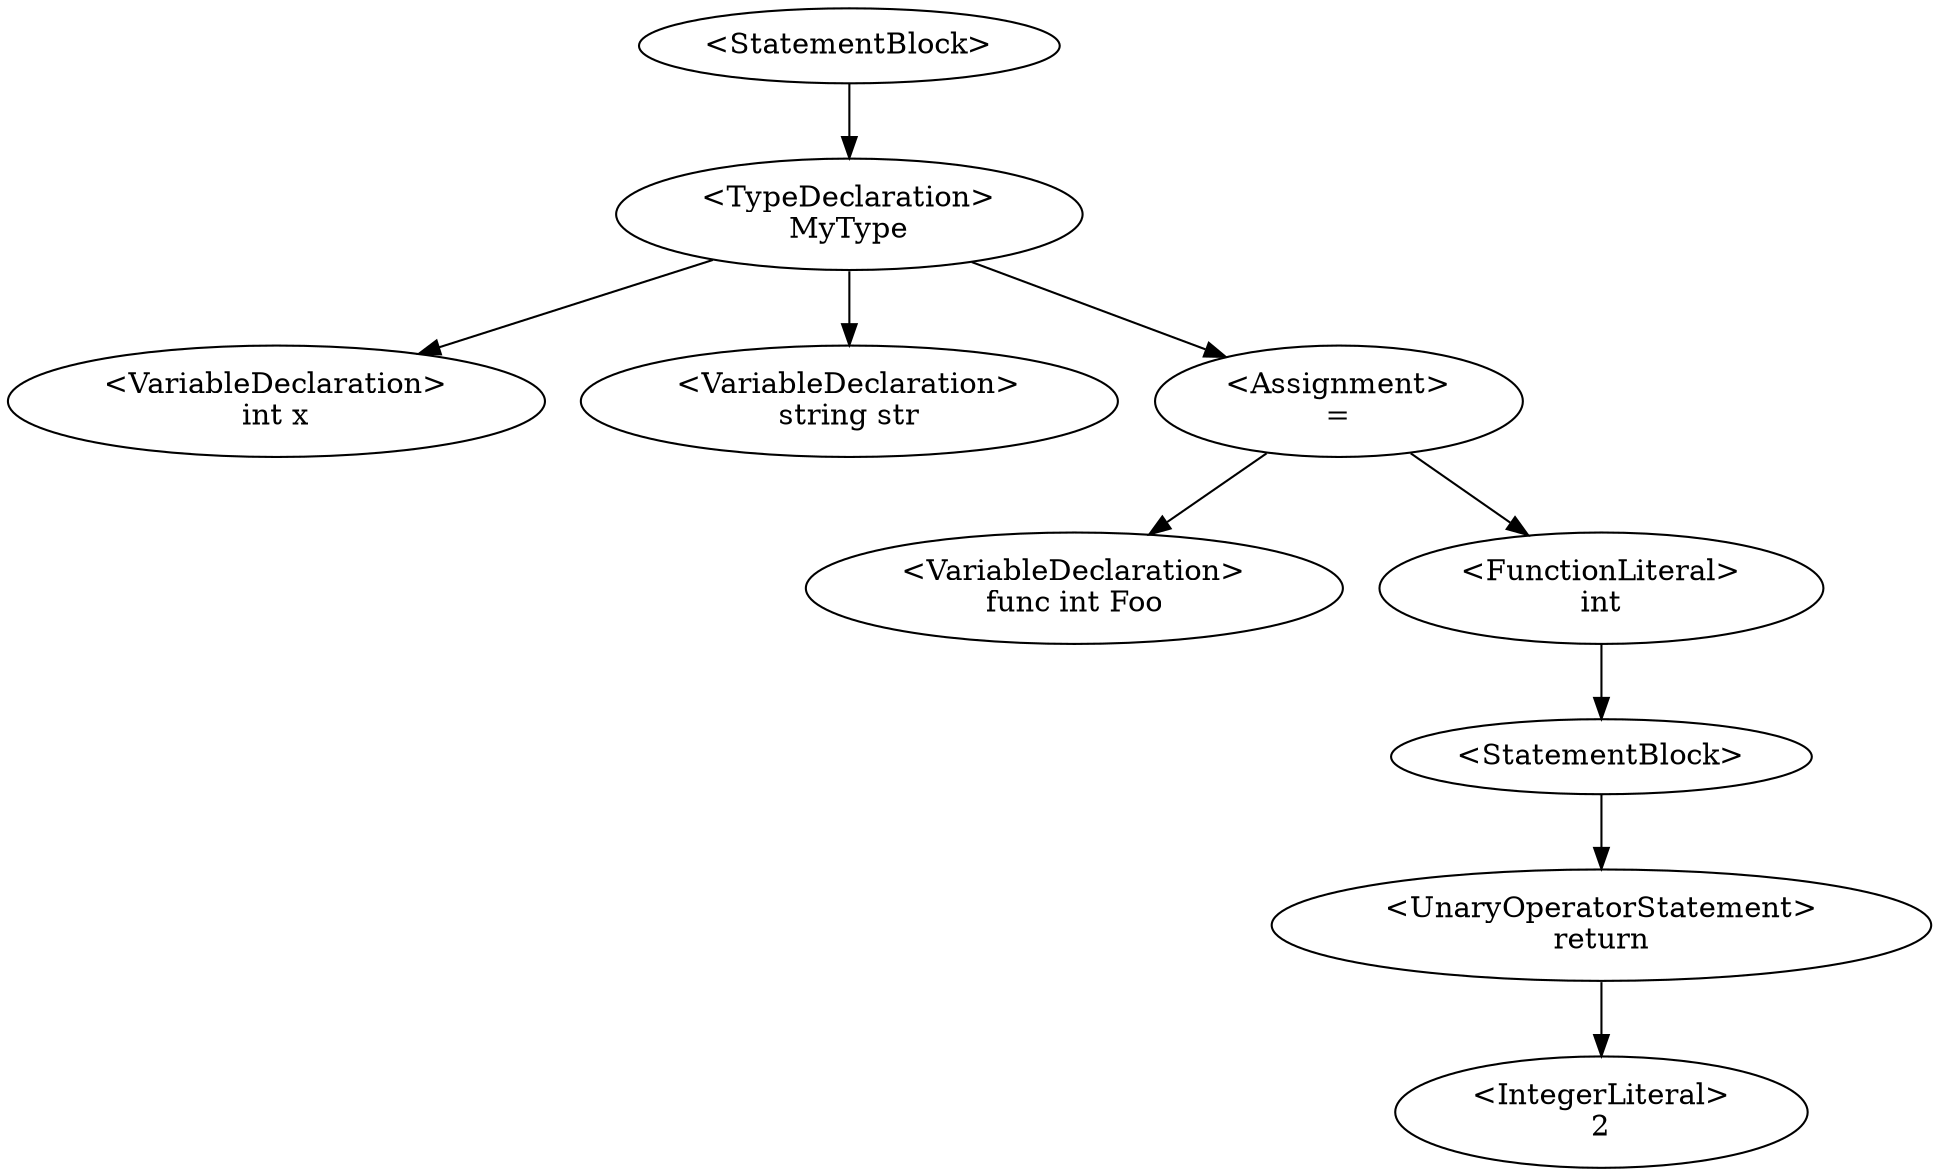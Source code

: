 digraph G {
0 [label="<StatementBlock>"];0->1;
1 [label="<TypeDeclaration>
MyType"];1->2;1->3;1->5;
2 [label="<VariableDeclaration>\nint x"];
3 [label="<VariableDeclaration>\nstring str"];
5 [label="<Assignment>\n="];5->4;5->6;
4 [label="<VariableDeclaration>\nfunc int Foo"];
6 [label="<FunctionLiteral>
int"];6->7;
7 [label="<StatementBlock>"];7->8;
8 [label="<UnaryOperatorStatement>\nreturn"];8->9;
9 [label="<IntegerLiteral>\n2"];
}
